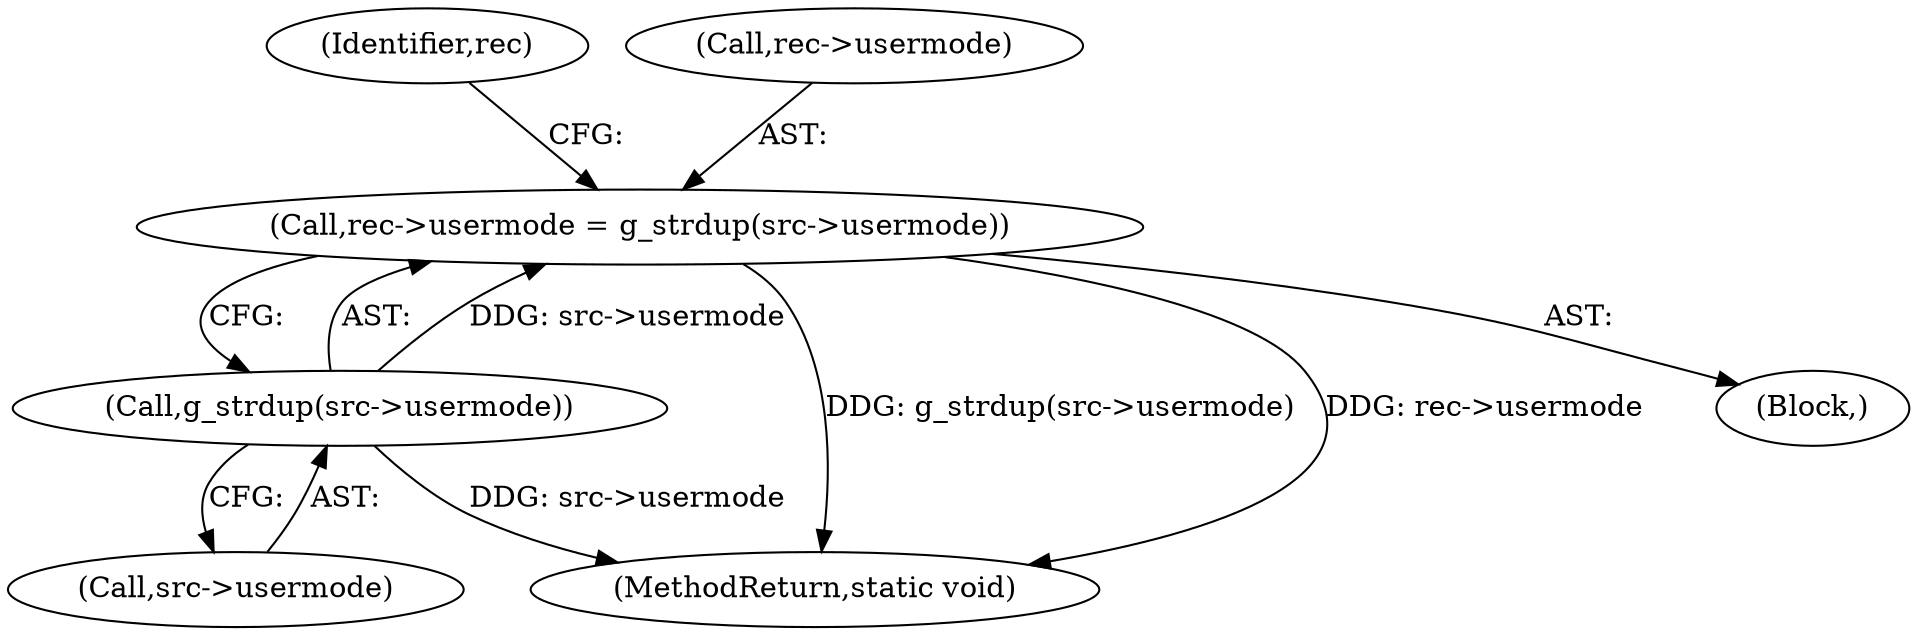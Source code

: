 digraph "0_irssi_d23b0d22cc611e43c88d99192a59f413f951a955_0@API" {
"1000173" [label="(Call,rec->usermode = g_strdup(src->usermode))"];
"1000177" [label="(Call,g_strdup(src->usermode))"];
"1000177" [label="(Call,g_strdup(src->usermode))"];
"1000183" [label="(Identifier,rec)"];
"1000218" [label="(MethodReturn,static void)"];
"1000103" [label="(Block,)"];
"1000174" [label="(Call,rec->usermode)"];
"1000178" [label="(Call,src->usermode)"];
"1000173" [label="(Call,rec->usermode = g_strdup(src->usermode))"];
"1000173" -> "1000103"  [label="AST: "];
"1000173" -> "1000177"  [label="CFG: "];
"1000174" -> "1000173"  [label="AST: "];
"1000177" -> "1000173"  [label="AST: "];
"1000183" -> "1000173"  [label="CFG: "];
"1000173" -> "1000218"  [label="DDG: g_strdup(src->usermode)"];
"1000173" -> "1000218"  [label="DDG: rec->usermode"];
"1000177" -> "1000173"  [label="DDG: src->usermode"];
"1000177" -> "1000178"  [label="CFG: "];
"1000178" -> "1000177"  [label="AST: "];
"1000177" -> "1000218"  [label="DDG: src->usermode"];
}
